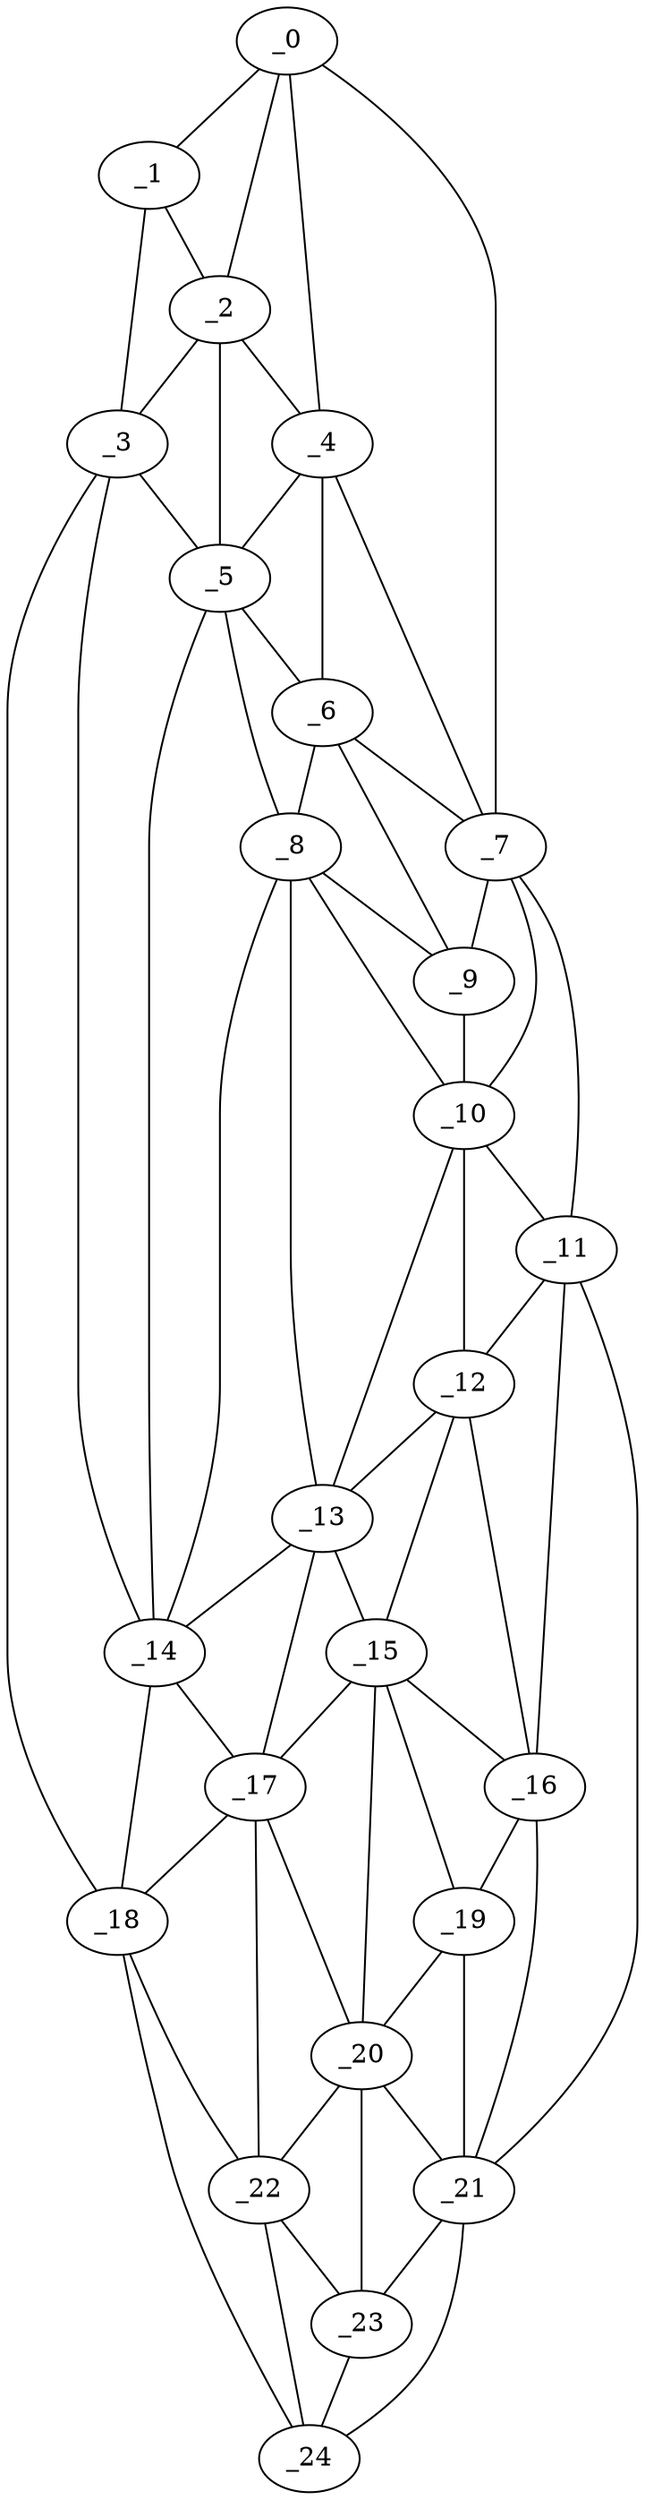 graph "obj76__345.gxl" {
	_0	 [x=7,
		y=64];
	_1	 [x=15,
		y=79];
	_0 -- _1	 [valence=1];
	_2	 [x=28,
		y=77];
	_0 -- _2	 [valence=2];
	_4	 [x=41,
		y=55];
	_0 -- _4	 [valence=2];
	_7	 [x=59,
		y=47];
	_0 -- _7	 [valence=1];
	_1 -- _2	 [valence=2];
	_3	 [x=37,
		y=85];
	_1 -- _3	 [valence=1];
	_2 -- _3	 [valence=1];
	_2 -- _4	 [valence=2];
	_5	 [x=44,
		y=73];
	_2 -- _5	 [valence=2];
	_3 -- _5	 [valence=2];
	_14	 [x=88,
		y=74];
	_3 -- _14	 [valence=2];
	_18	 [x=99,
		y=78];
	_3 -- _18	 [valence=1];
	_4 -- _5	 [valence=1];
	_6	 [x=50,
		y=65];
	_4 -- _6	 [valence=2];
	_4 -- _7	 [valence=2];
	_5 -- _6	 [valence=2];
	_8	 [x=62,
		y=64];
	_5 -- _8	 [valence=2];
	_5 -- _14	 [valence=1];
	_6 -- _7	 [valence=2];
	_6 -- _8	 [valence=1];
	_9	 [x=63,
		y=57];
	_6 -- _9	 [valence=2];
	_7 -- _9	 [valence=2];
	_10	 [x=69,
		y=56];
	_7 -- _10	 [valence=2];
	_11	 [x=75,
		y=44];
	_7 -- _11	 [valence=1];
	_8 -- _9	 [valence=2];
	_8 -- _10	 [valence=2];
	_13	 [x=83,
		y=60];
	_8 -- _13	 [valence=2];
	_8 -- _14	 [valence=1];
	_9 -- _10	 [valence=2];
	_10 -- _11	 [valence=2];
	_12	 [x=80,
		y=53];
	_10 -- _12	 [valence=1];
	_10 -- _13	 [valence=1];
	_11 -- _12	 [valence=1];
	_16	 [x=97,
		y=48];
	_11 -- _16	 [valence=1];
	_21	 [x=110,
		y=48];
	_11 -- _21	 [valence=1];
	_12 -- _13	 [valence=2];
	_15	 [x=94,
		y=56];
	_12 -- _15	 [valence=1];
	_12 -- _16	 [valence=2];
	_13 -- _14	 [valence=1];
	_13 -- _15	 [valence=2];
	_17	 [x=97,
		y=72];
	_13 -- _17	 [valence=2];
	_14 -- _17	 [valence=1];
	_14 -- _18	 [valence=2];
	_15 -- _16	 [valence=2];
	_15 -- _17	 [valence=2];
	_19	 [x=103,
		y=49];
	_15 -- _19	 [valence=1];
	_20	 [x=108,
		y=58];
	_15 -- _20	 [valence=2];
	_16 -- _19	 [valence=2];
	_16 -- _21	 [valence=2];
	_17 -- _18	 [valence=2];
	_17 -- _20	 [valence=1];
	_22	 [x=111,
		y=71];
	_17 -- _22	 [valence=2];
	_18 -- _22	 [valence=1];
	_24	 [x=124,
		y=66];
	_18 -- _24	 [valence=1];
	_19 -- _20	 [valence=2];
	_19 -- _21	 [valence=1];
	_20 -- _21	 [valence=2];
	_20 -- _22	 [valence=1];
	_23	 [x=118,
		y=59];
	_20 -- _23	 [valence=2];
	_21 -- _23	 [valence=2];
	_21 -- _24	 [valence=1];
	_22 -- _23	 [valence=2];
	_22 -- _24	 [valence=1];
	_23 -- _24	 [valence=2];
}
